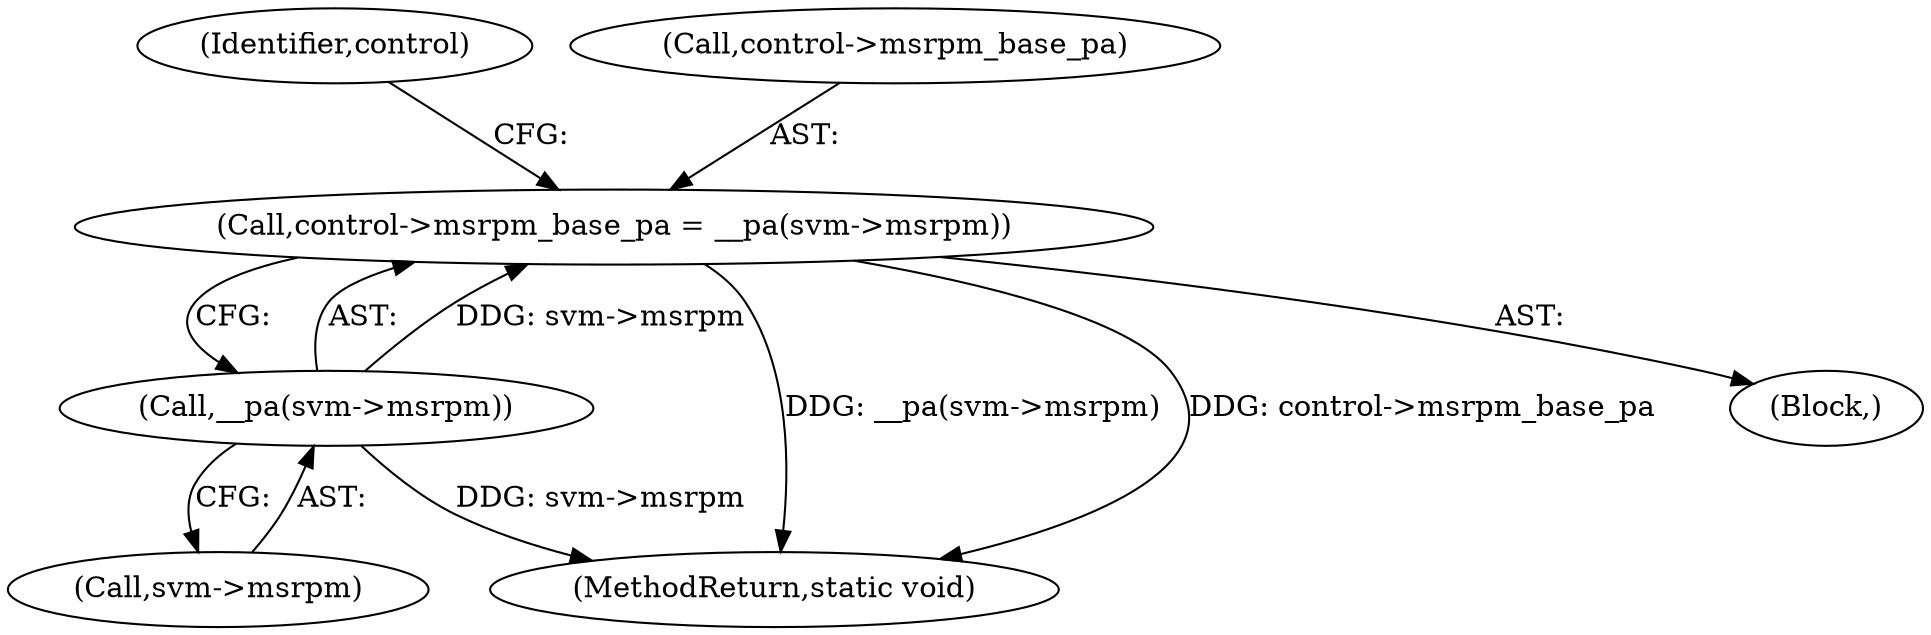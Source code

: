 digraph "0_linux_54a20552e1eae07aa240fa370a0293e006b5faed@pointer" {
"1000256" [label="(Call,control->msrpm_base_pa = __pa(svm->msrpm))"];
"1000260" [label="(Call,__pa(svm->msrpm))"];
"1000266" [label="(Identifier,control)"];
"1000260" [label="(Call,__pa(svm->msrpm))"];
"1000489" [label="(MethodReturn,static void)"];
"1000261" [label="(Call,svm->msrpm)"];
"1000106" [label="(Block,)"];
"1000257" [label="(Call,control->msrpm_base_pa)"];
"1000256" [label="(Call,control->msrpm_base_pa = __pa(svm->msrpm))"];
"1000256" -> "1000106"  [label="AST: "];
"1000256" -> "1000260"  [label="CFG: "];
"1000257" -> "1000256"  [label="AST: "];
"1000260" -> "1000256"  [label="AST: "];
"1000266" -> "1000256"  [label="CFG: "];
"1000256" -> "1000489"  [label="DDG: __pa(svm->msrpm)"];
"1000256" -> "1000489"  [label="DDG: control->msrpm_base_pa"];
"1000260" -> "1000256"  [label="DDG: svm->msrpm"];
"1000260" -> "1000261"  [label="CFG: "];
"1000261" -> "1000260"  [label="AST: "];
"1000260" -> "1000489"  [label="DDG: svm->msrpm"];
}
